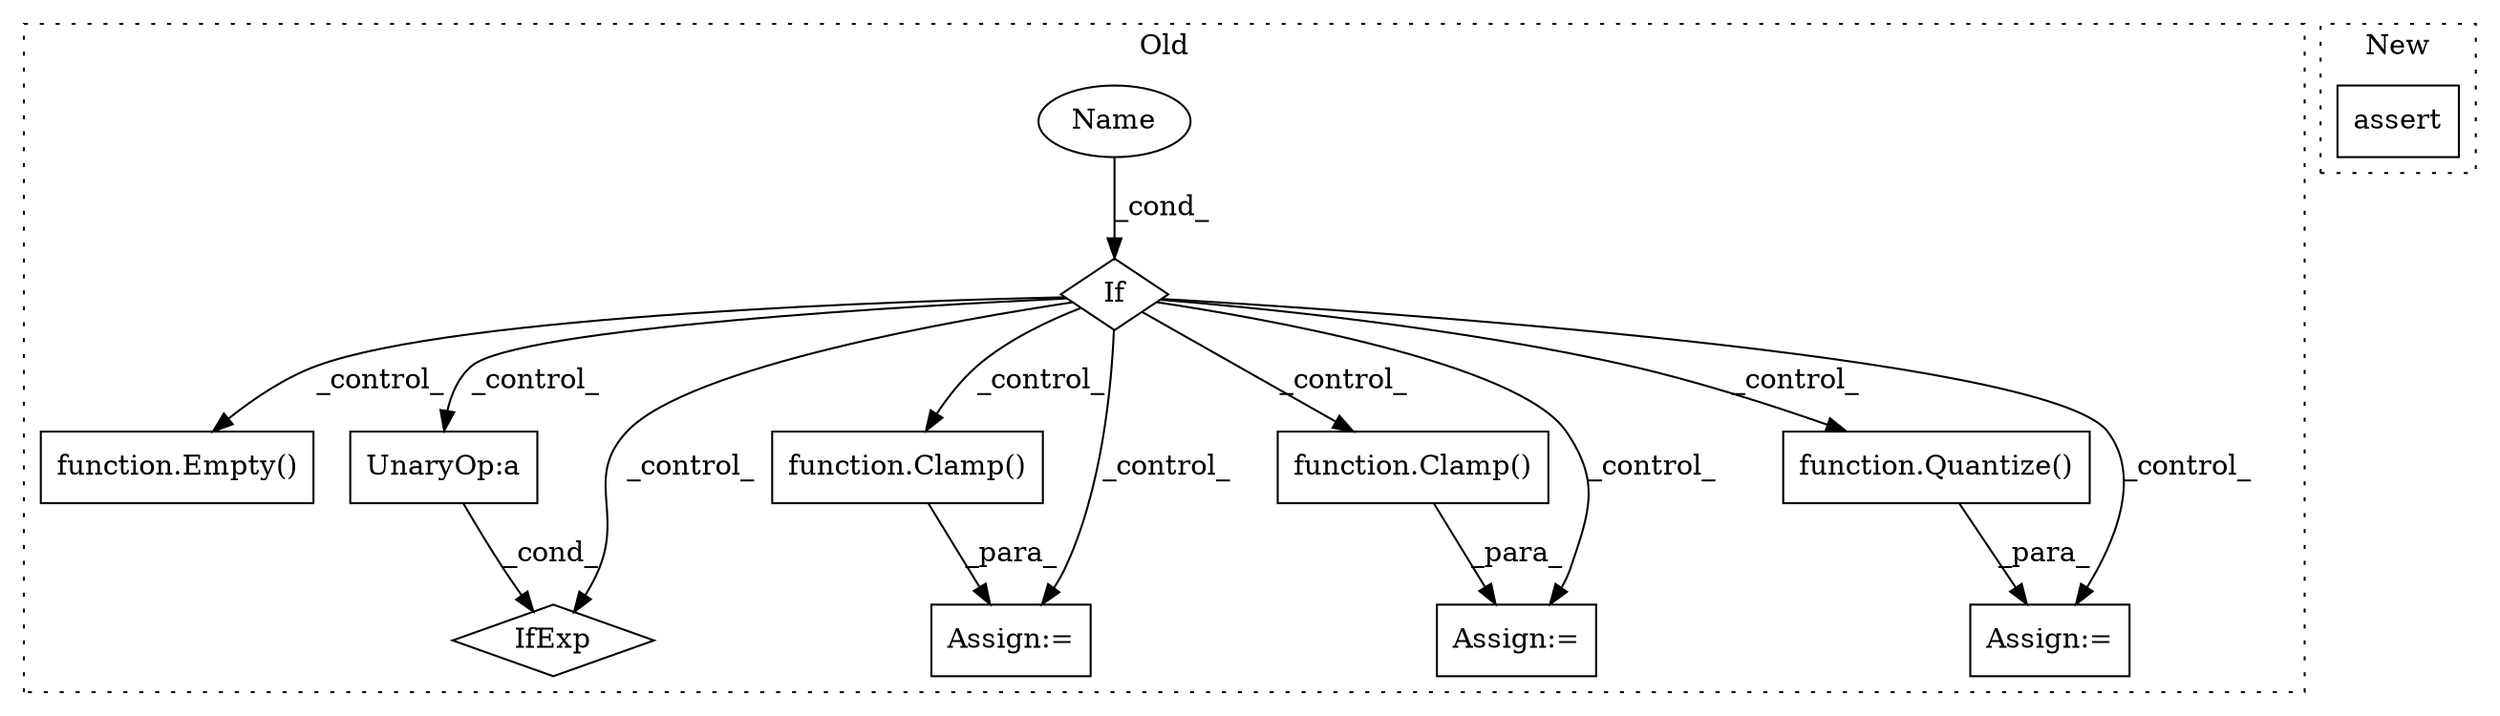 digraph G {
subgraph cluster0 {
1 [label="function.Empty()" a="75" s="8749" l="7" shape="box"];
3 [label="If" a="96" s="8259,8274" l="3,14" shape="diamond"];
4 [label="function.Clamp()" a="75" s="8823" l="30" shape="box"];
5 [label="UnaryOp:a" a="61" s="8413" l="8" shape="box"];
6 [label="function.Clamp()" a="75" s="8470" l="52" shape="box"];
7 [label="IfExp" a="51" s="8409,8421" l="4,6" shape="diamond"];
8 [label="function.Quantize()" a="75" s="8304" l="66" shape="box"];
9 [label="Name" a="87" s="8262" l="12" shape="ellipse"];
10 [label="Assign:=" a="68" s="8301" l="3" shape="box"];
11 [label="Assign:=" a="68" s="8467" l="3" shape="box"];
12 [label="Assign:=" a="68" s="8820" l="3" shape="box"];
label = "Old";
style="dotted";
}
subgraph cluster1 {
2 [label="assert" a="65" s="6889" l="7" shape="box"];
label = "New";
style="dotted";
}
3 -> 1 [label="_control_"];
3 -> 8 [label="_control_"];
3 -> 10 [label="_control_"];
3 -> 11 [label="_control_"];
3 -> 4 [label="_control_"];
3 -> 12 [label="_control_"];
3 -> 5 [label="_control_"];
3 -> 6 [label="_control_"];
3 -> 7 [label="_control_"];
4 -> 12 [label="_para_"];
5 -> 7 [label="_cond_"];
6 -> 11 [label="_para_"];
8 -> 10 [label="_para_"];
9 -> 3 [label="_cond_"];
}
